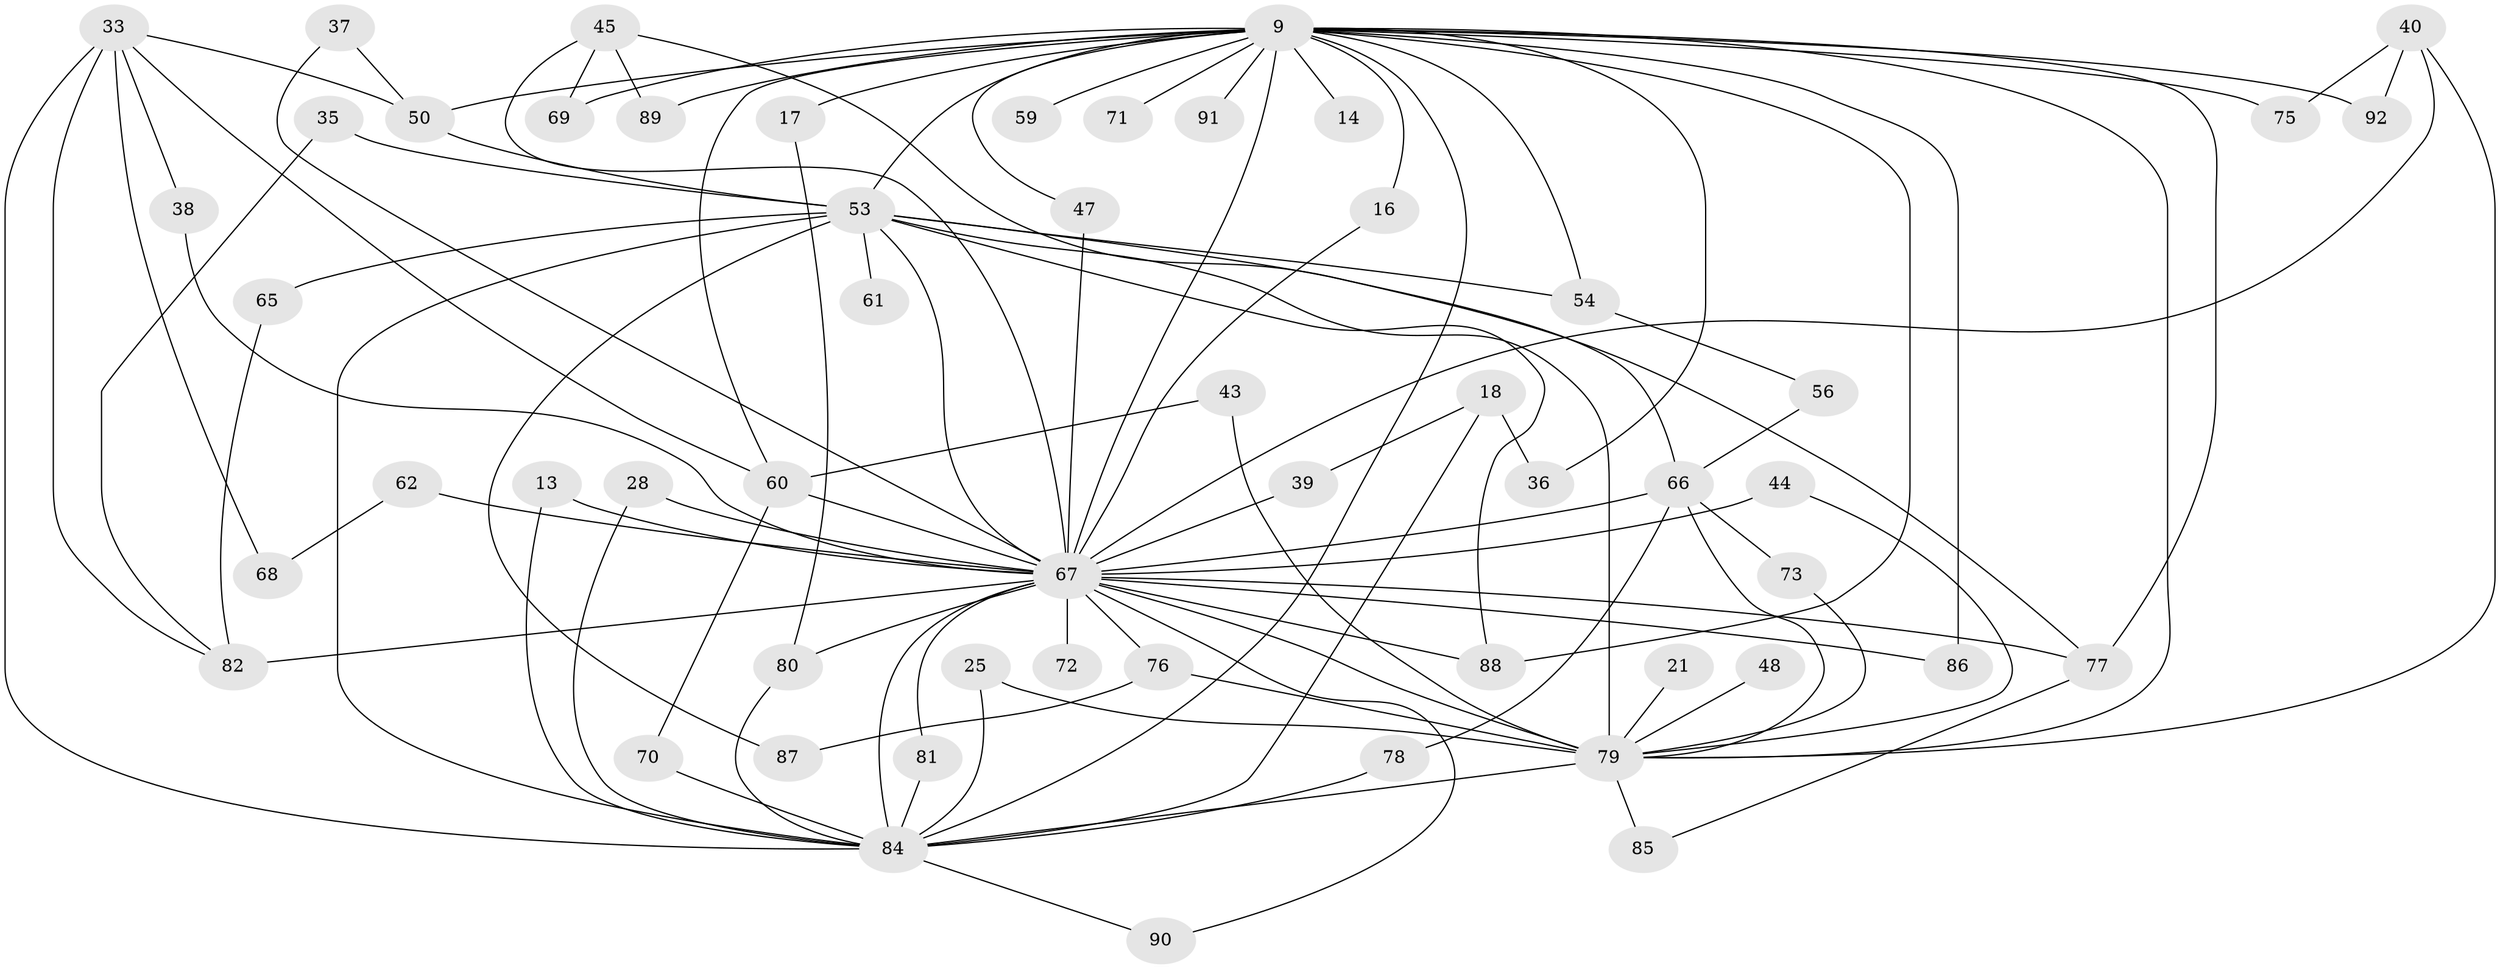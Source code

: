 // original degree distribution, {18: 0.021739130434782608, 15: 0.021739130434782608, 14: 0.010869565217391304, 24: 0.010869565217391304, 27: 0.010869565217391304, 29: 0.010869565217391304, 22: 0.010869565217391304, 16: 0.010869565217391304, 4: 0.13043478260869565, 7: 0.010869565217391304, 2: 0.5108695652173914, 3: 0.21739130434782608, 6: 0.010869565217391304, 5: 0.010869565217391304}
// Generated by graph-tools (version 1.1) at 2025/48/03/04/25 21:48:31]
// undirected, 55 vertices, 103 edges
graph export_dot {
graph [start="1"]
  node [color=gray90,style=filled];
  9 [super="+6"];
  13;
  14;
  16;
  17;
  18;
  21;
  25;
  28;
  33 [super="+12"];
  35;
  36;
  37;
  38;
  39;
  40;
  43;
  44;
  45;
  47;
  48;
  50 [super="+32"];
  53 [super="+30+41+8"];
  54 [super="+24"];
  56;
  59;
  60 [super="+20"];
  61;
  62 [super="+46+58"];
  65;
  66 [super="+23+27+51"];
  67 [super="+26+7"];
  68;
  69 [super="+55"];
  70;
  71;
  72;
  73;
  75;
  76 [super="+15"];
  77 [super="+22"];
  78;
  79 [super="+49+10"];
  80 [super="+19"];
  81;
  82 [super="+64+57+29"];
  84 [super="+83+34+5"];
  85;
  86;
  87;
  88 [super="+74+52"];
  89;
  90;
  91;
  92 [super="+63"];
  9 -- 14 [weight=2];
  9 -- 16;
  9 -- 17 [weight=2];
  9 -- 59 [weight=2];
  9 -- 69 [weight=2];
  9 -- 71 [weight=2];
  9 -- 75;
  9 -- 86;
  9 -- 91 [weight=2];
  9 -- 89;
  9 -- 92 [weight=2];
  9 -- 36;
  9 -- 47;
  9 -- 54 [weight=2];
  9 -- 60;
  9 -- 53 [weight=6];
  9 -- 50;
  9 -- 79 [weight=5];
  9 -- 88;
  9 -- 67 [weight=5];
  9 -- 77;
  9 -- 84 [weight=5];
  13 -- 67;
  13 -- 84;
  16 -- 67;
  17 -- 80;
  18 -- 36;
  18 -- 39;
  18 -- 84 [weight=2];
  21 -- 79 [weight=2];
  25 -- 79;
  25 -- 84;
  28 -- 67;
  28 -- 84;
  33 -- 68;
  33 -- 38;
  33 -- 60;
  33 -- 50;
  33 -- 84 [weight=2];
  33 -- 82;
  35 -- 82;
  35 -- 53;
  37 -- 50;
  37 -- 67;
  38 -- 67;
  39 -- 67;
  40 -- 75;
  40 -- 92;
  40 -- 79;
  40 -- 67;
  43 -- 60;
  43 -- 79;
  44 -- 79;
  44 -- 67;
  45 -- 89;
  45 -- 69;
  45 -- 66;
  45 -- 67;
  47 -- 67;
  48 -- 79 [weight=2];
  50 -- 53 [weight=2];
  53 -- 65;
  53 -- 87;
  53 -- 54;
  53 -- 61 [weight=2];
  53 -- 79 [weight=4];
  53 -- 88;
  53 -- 67 [weight=5];
  53 -- 77;
  53 -- 84 [weight=5];
  54 -- 56;
  56 -- 66;
  60 -- 70;
  60 -- 67;
  62 -- 68;
  62 -- 67 [weight=4];
  65 -- 82;
  66 -- 78;
  66 -- 73;
  66 -- 79;
  66 -- 67 [weight=5];
  67 -- 79 [weight=6];
  67 -- 72 [weight=2];
  67 -- 76;
  67 -- 77;
  67 -- 80;
  67 -- 81;
  67 -- 84 [weight=5];
  67 -- 86;
  67 -- 88 [weight=2];
  67 -- 90;
  67 -- 82 [weight=3];
  70 -- 84;
  73 -- 79;
  76 -- 87;
  76 -- 79 [weight=2];
  77 -- 85;
  78 -- 84;
  79 -- 85;
  79 -- 84 [weight=5];
  80 -- 84;
  81 -- 84;
  84 -- 90;
}
